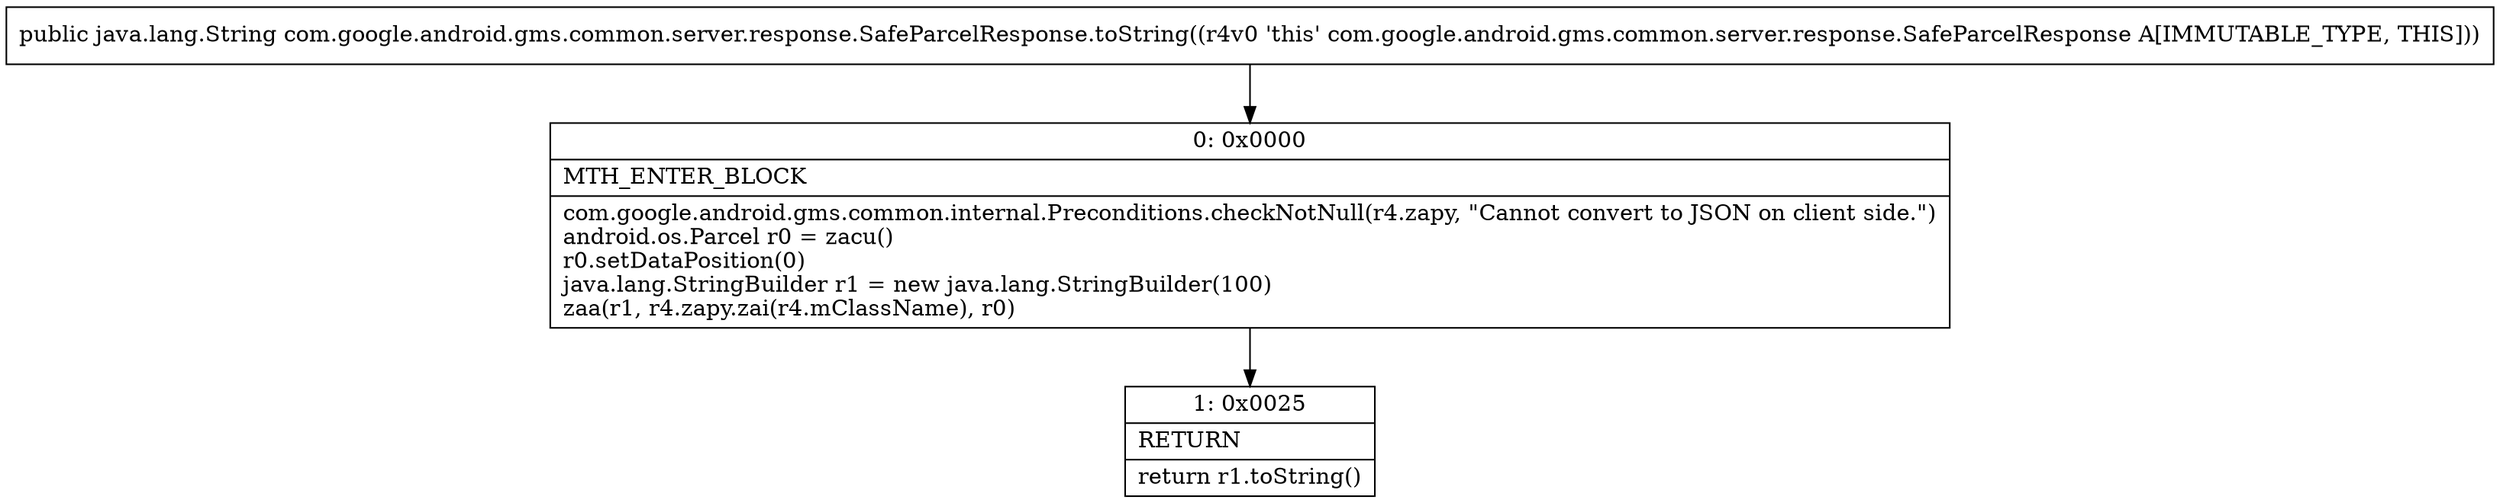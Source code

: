 digraph "CFG forcom.google.android.gms.common.server.response.SafeParcelResponse.toString()Ljava\/lang\/String;" {
Node_0 [shape=record,label="{0\:\ 0x0000|MTH_ENTER_BLOCK\l|com.google.android.gms.common.internal.Preconditions.checkNotNull(r4.zapy, \"Cannot convert to JSON on client side.\")\landroid.os.Parcel r0 = zacu()\lr0.setDataPosition(0)\ljava.lang.StringBuilder r1 = new java.lang.StringBuilder(100)\lzaa(r1, r4.zapy.zai(r4.mClassName), r0)\l}"];
Node_1 [shape=record,label="{1\:\ 0x0025|RETURN\l|return r1.toString()\l}"];
MethodNode[shape=record,label="{public java.lang.String com.google.android.gms.common.server.response.SafeParcelResponse.toString((r4v0 'this' com.google.android.gms.common.server.response.SafeParcelResponse A[IMMUTABLE_TYPE, THIS])) }"];
MethodNode -> Node_0;
Node_0 -> Node_1;
}

